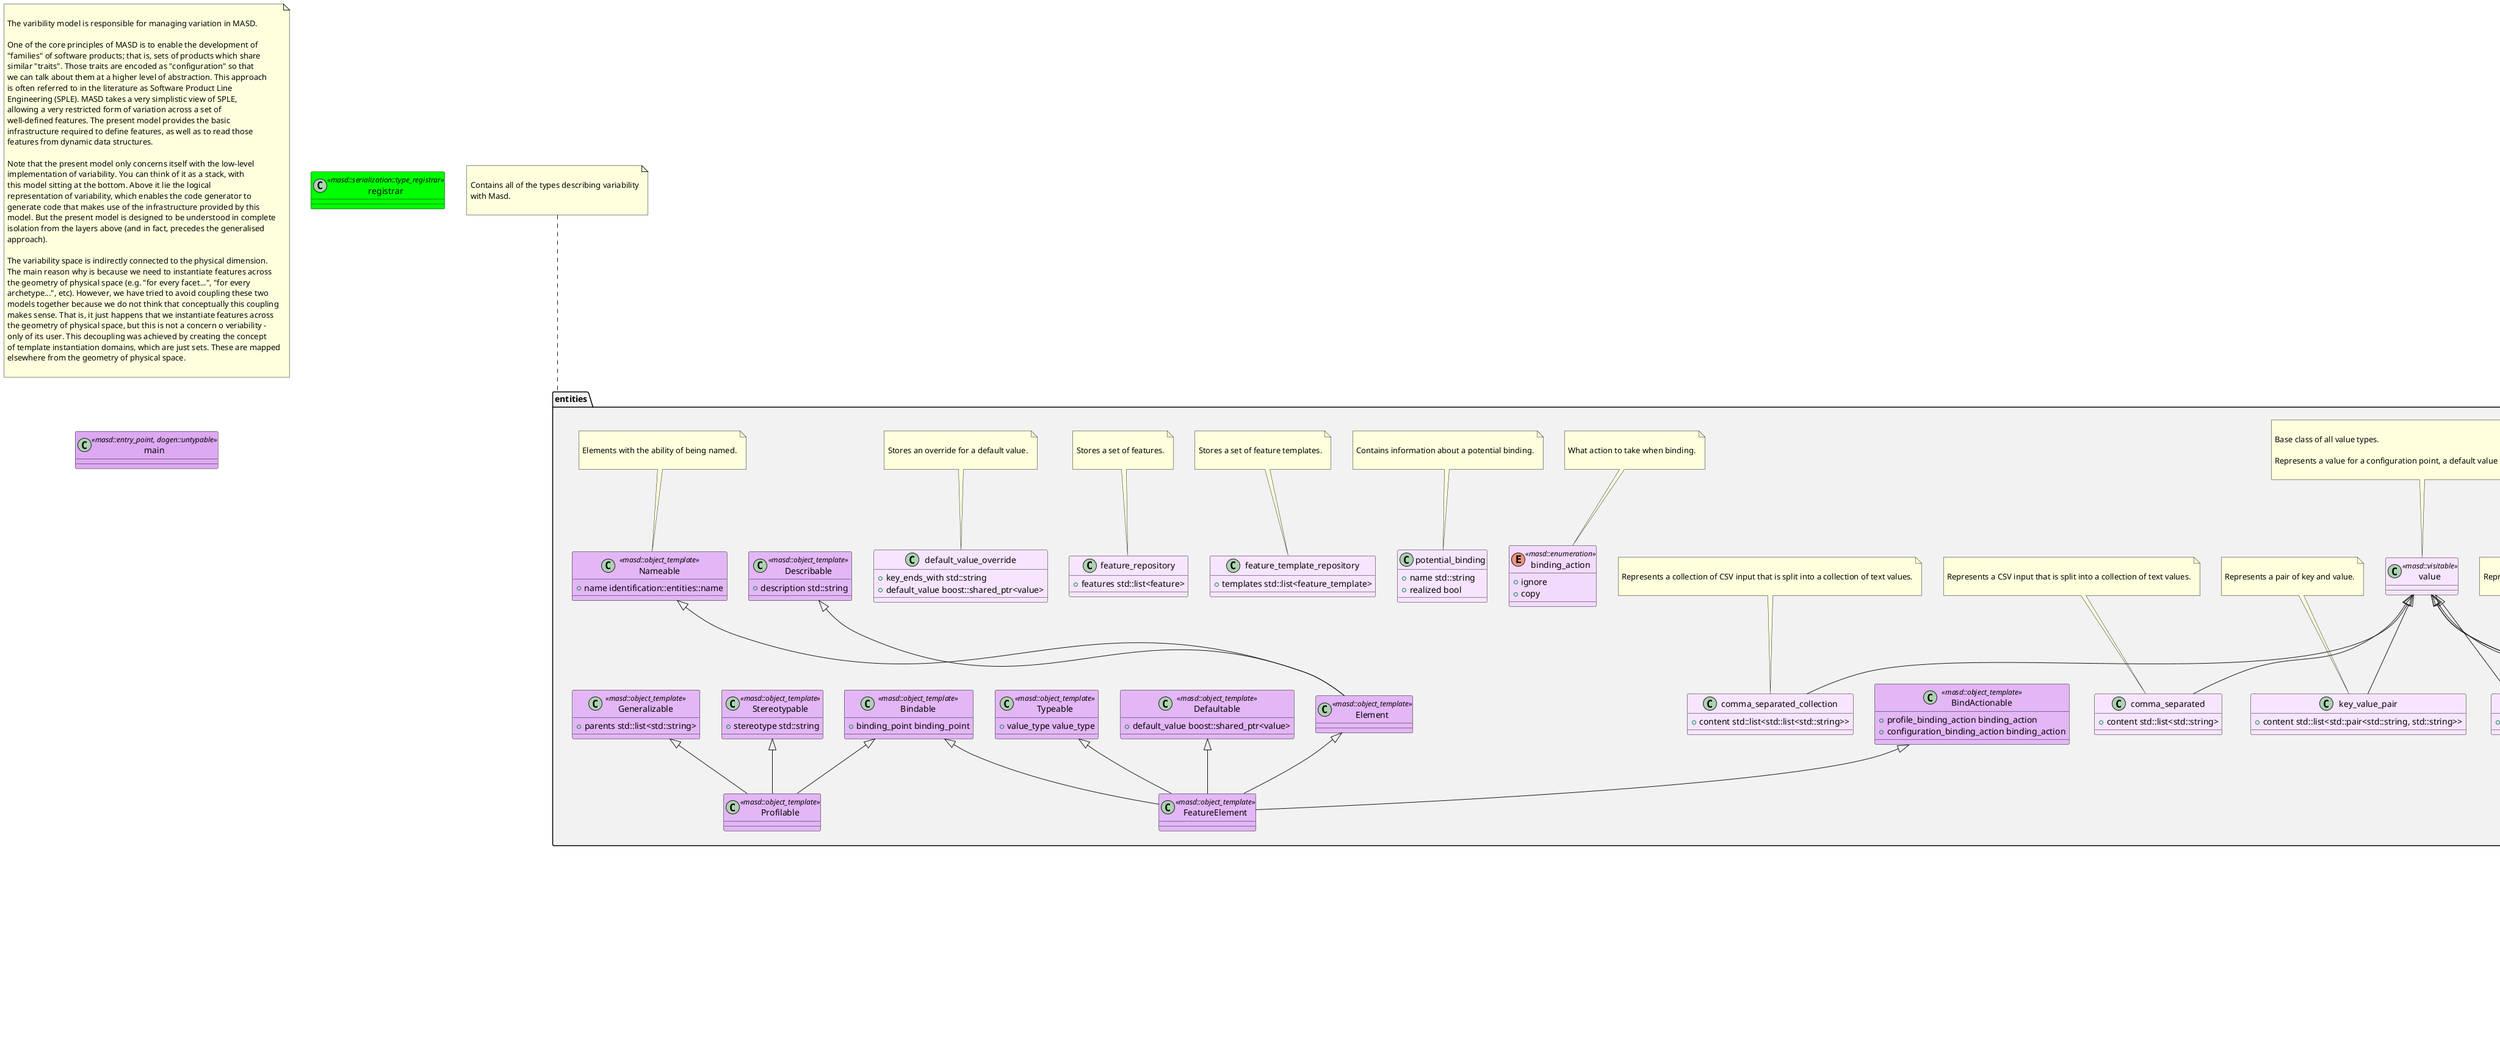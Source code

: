 @startuml
set namespaceSeparator ::
note as N1

The varibility model is responsible for managing variation in MASD.

One of the core principles of MASD is to enable the development of
"families" of software products; that is, sets of products which share
similar "traits". Those traits are encoded as "configuration" so that
we can talk about them at a higher level of abstraction. This approach
is often referred to in the literature as Software Product Line
Engineering (SPLE). MASD takes a very simplistic view of SPLE,
allowing a very restricted form of variation across a set of
well-defined features. The present model provides the basic
infrastructure required to define features, as well as to read those
features from dynamic data structures.

Note that the present model only concerns itself with the low-level
implementation of variability. You can think of it as a stack, with
this model sitting at the bottom. Above it lie the logical
representation of variability, which enables the code generator to
generate code that makes use of the infrastructure provided by this
model. But the present model is designed to be understood in complete
isolation from the layers above (and in fact, precedes the generalised
approach).

The variability space is indirectly connected to the physical dimension.
The main reason why is because we need to instantiate features across
the geometry of physical space (e.g. "for every facet...", "for every
archetype...", etc). However, we have tried to avoid coupling these two
models together because we do not think that conceptually this coupling
makes sense. That is, it just happens that we instantiate features across
the geometry of physical space, but this is not a concern o veriability -
only of its user. This decoupling was achieved by creating the concept
of template instantiation domains, which are just sets. These are mapped
elsewhere from the geometry of physical space.

end note

namespace entities #F2F2F2 {
        class element <<Element>> #F7E5FF {
        }

note top of  element

Represents an element modeling some aspect of variability.

end note

        class feature <<FeatureElement>> #F7E5FF {
                +{field} is_partially_matchable bool
        }

entities::element <|-- entities::feature
note top of  feature

Unit of configuration within Dogen. Defines the domain of values.

end note

        enum binding_point <<masd::enumeration, dogen::convertible>> #F2DAFD {
                +{field} any
                +{field} global
                +{field} element
                +{field} property
                +{field} operation
        }

note top of  binding_point

Determines how a feature can be bound to a modeling element.

end note

        class feature_model #F7E5FF {
                +{field} all std::list<feature>
                +{field} by_name std::unordered_map<std::string, feature>
                +{field} partially_matchable std::unordered_map<std::string, feature>
        }

note top of  feature_model

Container of all available features, organised for querying.

end note

        class feature_template <<FeatureElement, Templateable>> #F7E5FF {
                +{field} default_value_overrides std::list<default_value_override>
        }

entities::element <|-- entities::feature_template
note top of  feature_template

Defines a template that can be used to instantiate features.

end note

        enum value_type <<masd::enumeration, dogen::convertible>> #F2DAFD {
                +{field} text
                +{field} text_collection
                +{field} number
                +{field} boolean
                +{field} key_value_pair
                +{field} comma_separated
                +{field} comma_separated_collection
        }

note top of  value_type

What values can a feature have.

end note

        class profile_template <<Profilable>> #F7E5FF {
                +{field} templates std::list<configuration_point_template>
        }

entities::element <|-- entities::profile_template
note top of  profile_template

Holds a set of templates for configuration points.

end note

        class configuration_point_template <<Templateable>> #F7E5FF {
                +{field} untyped_value std::list<std::string>
        }

entities::element <|-- entities::configuration_point_template
        class value <<masd::visitable>> #F7E5FF {
        }

note top of  value

Base class of all value types.

Represents a value for a configuration point, a default value for a feature, etc.

end note

        class number #F7E5FF {
                +{field} content int
        }

entities::value <|-- entities::number
note top of  number

Represents a numeric integral value.

end note

        class text #F7E5FF {
                +{field} content std::string
        }

entities::value <|-- entities::text
note top of  text

Represents a text value.

end note

        class text_collection #F7E5FF {
                +{field} content std::list<std::string>
        }

entities::value <|-- entities::text_collection
note top of  text_collection

Represents a collection of text values.

end note

        class boolean #F7E5FF {
                +{field} content bool
        }

entities::value <|-- entities::boolean
note top of  boolean

Represents a boolean value.

end note

        class key_value_pair #F7E5FF {
                +{field} content std::list<std::pair<std::string, std::string>>
        }

entities::value <|-- entities::key_value_pair
note top of  key_value_pair

Represents a pair of key and value.

end note

        class configuration <<ConfigurationStore>> #F7E5FF {
                +{field} profile_bindings std::list<potential_binding>
                +{field} configuration_bindings std::list<potential_binding>
                +{field} source_binding_point binding_point
                +{field} from_target bool
        }

entities::element <|-- entities::configuration
        class configuration_point <<Valuable>> #F7E5FF {
        }

entities::element <|-- entities::configuration_point
note top of  configuration_point

Maps a feature name to an instance value

end note

        class Nameable <<masd::object_template>> #E3B6F6 {
                +{field} name identification::entities::name
        }

note top of  Nameable

Elements with the ability of being named.

end note

        class Describable <<masd::object_template>> #E3B6F6 {
                +{field} description std::string
        }

        class Element <<masd::object_template>> #E3B6F6 {
        }

entities::Nameable <|-- entities::Element
entities::Describable <|-- entities::Element
        class Defaultable <<masd::object_template>> #E3B6F6 {
                +{field} default_value boost::shared_ptr<value>
        }

        class Typeable <<masd::object_template>> #E3B6F6 {
                +{field} value_type value_type
        }

        class BindActionable <<masd::object_template>> #E3B6F6 {
                +{field} profile_binding_action binding_action
                +{field} configuration_binding_action binding_action
        }

        class Bindable <<masd::object_template>> #E3B6F6 {
                +{field} binding_point binding_point
        }

        class FeatureElement <<masd::object_template>> #E3B6F6 {
        }

entities::Element <|-- entities::FeatureElement
entities::Defaultable <|-- entities::FeatureElement
entities::Typeable <|-- entities::FeatureElement
entities::BindActionable <|-- entities::FeatureElement
entities::Bindable <|-- entities::FeatureElement
        class Templateable <<masd::object_template>> #E3B6F6 {
                +{field} instantiation_domain_name std::string
        }

        class Valuable <<masd::object_template>> #E3B6F6 {
                +{field} value boost::shared_ptr<value>
        }

        class ConfigurationStore <<masd::object_template>> #E3B6F6 {
                +{field} configuration_points std::unordered_map<std::string, configuration_point>
        }

        class profile <<ConfigurationStore, Profilable>> #F7E5FF {
                +{field} merged bool
                +{field} base_layer_profile std::string
        }

entities::element <|-- entities::profile
        enum binding_action <<masd::enumeration>> #F2DAFD {
                +{field} ignore
                +{field} copy
        }

note top of  binding_action

What action to take when binding.

end note

        class profile_repository #F7E5FF {
                +{field} by_name std::unordered_map<std::string, profile>
                +{field} by_stereotype std::unordered_map<std::string, profile>
        }

        class configuration_model_set #F7E5FF {
                +{field} models std::list<configuration_model>
        }

        class configuration_model #F7E5FF {
                +{field} global boost::shared_ptr<configuration>
                +{field} local std::unordered_map<std::string, boost::shared_ptr<configuration>>
        }

        class profile_template_repository #F7E5FF {
                +{field} templates std::list<profile_template>
        }

        class potential_binding #F7E5FF {
                +{field} name std::string
                +{field} realized bool
        }

note top of  potential_binding

Contains information about a potential binding.

end note

        class feature_template_repository #F7E5FF {
                +{field} templates std::list<feature_template>
        }

note top of  feature_template_repository

Stores a set of feature templates.

end note

        class feature_repository #F7E5FF {
                +{field} features std::list<feature>
        }

note top of  feature_repository

Stores a set of features.

end note

        class default_value_override #F7E5FF {
                +{field} key_ends_with std::string
                +{field} default_value boost::shared_ptr<value>
        }

note top of  default_value_override

Stores an override for a default value.

end note

        class Generalizable <<masd::object_template>> #E3B6F6 {
                +{field} parents std::list<std::string>
        }

        class Stereotypable <<masd::object_template>> #E3B6F6 {
                +{field} stereotype std::string
        }

        class Profilable <<masd::object_template>> #E3B6F6 {
        }

entities::Bindable <|-- entities::Profilable
entities::Generalizable <|-- entities::Profilable
entities::Stereotypable <|-- entities::Profilable
        class comma_separated #F7E5FF {
                +{field} content std::list<std::string>
        }

entities::value <|-- entities::comma_separated
note top of  comma_separated

Represents a CSV input that is split into a collection of text values.

end note

        class comma_separated_collection #F7E5FF {
                +{field} content std::list<std::list<std::string>>
        }

entities::value <|-- entities::comma_separated_collection
note top of  comma_separated_collection

Represents a collection of CSV input that is split into a collection of text values.

end note

}

note top of  entities

Contains all of the types describing variability
with Masd.

end note

namespace helpers #F2F2F2 {
        class feature_selector <<dogen::handcrafted::typeable>> #FFFACD {
        }

        class configuration_factory <<dogen::handcrafted::typeable>> #FFFACD {
        }

        class configuration_point_merger <<dogen::handcrafted::typeable>> #FFFACD {
        }

        class value_factory <<dogen::handcrafted::typeable>> #FFFACD {
        }

        class building_exception <<masd::exception>> #E8C2F8 {
        }

        class selection_exception <<masd::exception>> #E8C2F8 {
        }

        class configuration_selector <<dogen::handcrafted::typeable>> #FFFACD {
        }

        class template_instantiator <<dogen::handcrafted::typeable>> #FFFACD {
        }

        class instantiation_exception <<masd::exception>> #E8C2F8 {
        }

note top of  instantiation_exception

An error occurred whilst instantiating templates.

end note

        class registrar <<dogen::handcrafted::typeable>> #FFFACD {
                +{field} templates_repository entities::feature_template_repository
                +{field} features_repository entities::feature_repository
        }

        class enum_mapper <<dogen::handcrafted::typeable>> #FFFACD {
        }

        class enum_mapping_exception <<masd::exception>> #E8C2F8 {
        }

note top of  enum_mapping_exception

An error occurred whilst mapping enums to or from strings.

end note

        class relational_adapter <<dogen::handcrafted::typeable>> #FFFACD {
        }

        class adaption_exception <<masd::exception>> #E8C2F8 {
        }

note top of  adaption_exception

An error occurred whilst adapting a model.

end note

        class configuration_points_factory <<dogen::handcrafted::typeable>> #FFFACD {
        }

        class merging_exception <<masd::exception>> #E8C2F8 {
        }

note top of  merging_exception

An error occurred whilst merging.

end note

}

namespace transforms #F2F2F2 {
        class feature_model_production_chain <<dogen::handcrafted::typeable>> #FFFACD {
        }

        class feature_template_instantiation_transform <<dogen::handcrafted::typeable>> #FFFACD {
        }

        class feature_model_transform <<dogen::handcrafted::typeable>> #FFFACD {
        }

        class profile_repository_production_chain <<dogen::handcrafted::typeable>> #FFFACD {
        }

        class profile_template_instantiation_transform <<dogen::handcrafted::typeable>> #FFFACD {
        }

        class profile_binding_transform <<dogen::handcrafted::typeable>> #FFFACD {
        }

        class context <<dogen::typeable, dogen::pretty_printable>> #F7E5FF {
                +{field} compatibility_mode bool
                +{field} template_instantiation_domains std::unordered_map<std::string, std::vector<std::string>>
                +{field} tracer boost::shared_ptr<tracing::tracer>
        }

note top of  context

Context for transformations.

end note

        class profile_merging_transform <<dogen::handcrafted::typeable>> #FFFACD {
        }

        class transformation_error <<masd::exception>> #E8C2F8 {
        }

note top of  transformation_error

An error occurred whilst applying a transformation.

end note

        class global_configuration_binding_transform <<dogen::handcrafted::typeable>> #FFFACD {
        }

        class profile_repository_inputs #F7E5FF {
                +{field} profiles std::list<entities::profile>
                +{field} templates std::list<entities::profile_template>
        }

}

namespace features #F2F2F2 {
        class profile <<masd::variability::feature_bundle>> #BAD7D7 {
                +{field} profile masd::variability::text
        }

note top of  profile

Features related to profile processing.

end note

        class initializer <<masd::variability::initializer>> #A9CDCD {
        }

}

note top of  features

Features used by the variability model.

end note

class registrar <<masd::serialization::type_registrar>> #00FF00 {
}

class main <<masd::entry_point, dogen::untypable>> #DDA9F3 {
}

class CMakeLists <<masd::build::cmakelists, dogen::handcrafted::cmake>> #99CB99 {
}

note top of  CMakeLists


end note

@enduml
